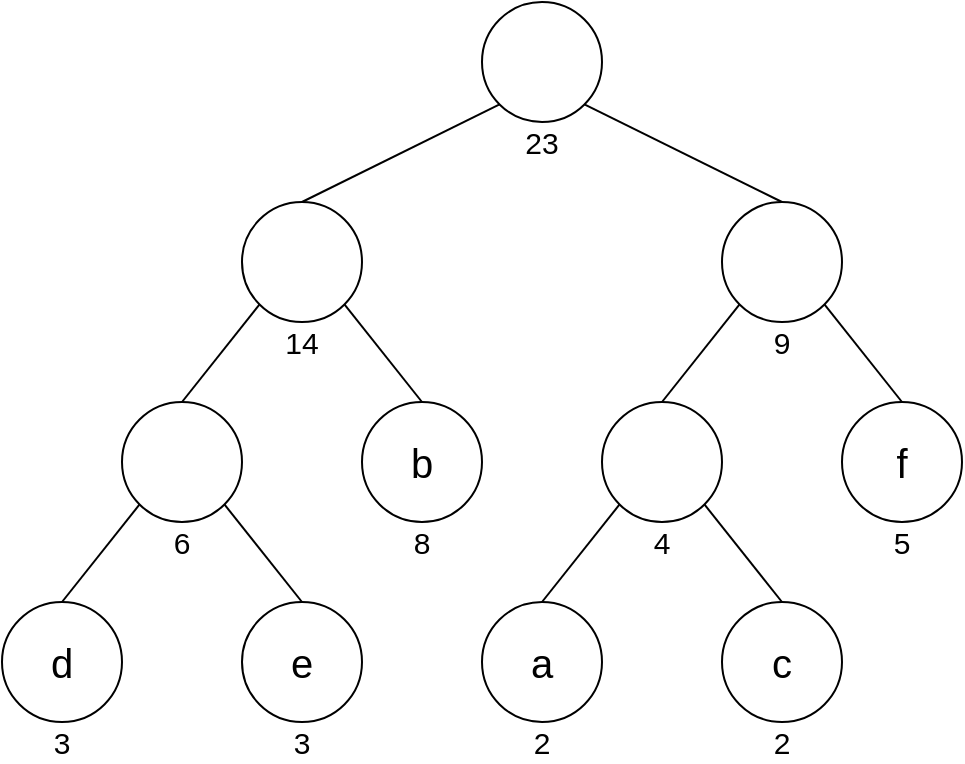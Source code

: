 <mxfile version="20.4.2" type="device"><diagram id="Y-uapxf91R-qB0D4k8d9" name="ページ1"><mxGraphModel dx="1017" dy="412" grid="1" gridSize="10" guides="1" tooltips="1" connect="1" arrows="1" fold="1" page="1" pageScale="1" pageWidth="1169" pageHeight="827" math="0" shadow="0"><root><mxCell id="0"/><mxCell id="1" parent="0"/><mxCell id="_e98vY_LKBtYL3cLuxC4-2" value="" style="ellipse;whiteSpace=wrap;html=1;aspect=fixed;" parent="1" vertex="1"><mxGeometry x="430" y="270" width="60" height="60" as="geometry"/></mxCell><mxCell id="_e98vY_LKBtYL3cLuxC4-5" value="&lt;font style=&quot;font-size: 20px;&quot;&gt;c&lt;/font&gt;" style="ellipse;whiteSpace=wrap;html=1;aspect=fixed;" parent="1" vertex="1"><mxGeometry x="490" y="370" width="60" height="60" as="geometry"/></mxCell><mxCell id="_e98vY_LKBtYL3cLuxC4-12" value="&lt;font style=&quot;font-size: 20px;&quot;&gt;a&lt;/font&gt;" style="ellipse;whiteSpace=wrap;html=1;aspect=fixed;" parent="1" vertex="1"><mxGeometry x="370" y="370" width="60" height="60" as="geometry"/></mxCell><mxCell id="_e98vY_LKBtYL3cLuxC4-16" value="" style="endArrow=none;html=1;rounded=0;fontSize=20;entryX=0.5;entryY=0;entryDx=0;entryDy=0;exitX=1;exitY=1;exitDx=0;exitDy=0;" parent="1" source="_e98vY_LKBtYL3cLuxC4-2" target="_e98vY_LKBtYL3cLuxC4-5" edge="1"><mxGeometry width="50" height="50" relative="1" as="geometry"><mxPoint x="460" y="340" as="sourcePoint"/><mxPoint x="360" y="260" as="targetPoint"/></mxGeometry></mxCell><mxCell id="_e98vY_LKBtYL3cLuxC4-17" value="" style="endArrow=none;html=1;rounded=0;fontSize=20;entryX=0.5;entryY=0;entryDx=0;entryDy=0;exitX=0;exitY=1;exitDx=0;exitDy=0;" parent="1" source="_e98vY_LKBtYL3cLuxC4-2" target="_e98vY_LKBtYL3cLuxC4-12" edge="1"><mxGeometry width="50" height="50" relative="1" as="geometry"><mxPoint x="470" y="340" as="sourcePoint"/><mxPoint x="530" y="380" as="targetPoint"/></mxGeometry></mxCell><mxCell id="BrB-BL9yGo8qm9u_orR--6" value="&lt;font style=&quot;font-size: 15px;&quot;&gt;4&lt;/font&gt;" style="text;html=1;strokeColor=none;fillColor=none;align=center;verticalAlign=middle;whiteSpace=wrap;rounded=0;fontSize=11;" parent="1" vertex="1"><mxGeometry x="440" y="330" width="40" height="20" as="geometry"/></mxCell><mxCell id="BrB-BL9yGo8qm9u_orR--13" value="&lt;font style=&quot;font-size: 15px;&quot;&gt;2&lt;/font&gt;" style="text;html=1;strokeColor=none;fillColor=none;align=center;verticalAlign=middle;whiteSpace=wrap;rounded=0;fontSize=11;" parent="1" vertex="1"><mxGeometry x="380" y="430" width="40" height="20" as="geometry"/></mxCell><mxCell id="BrB-BL9yGo8qm9u_orR--15" value="&lt;font style=&quot;font-size: 15px;&quot;&gt;2&lt;/font&gt;" style="text;html=1;strokeColor=none;fillColor=none;align=center;verticalAlign=middle;whiteSpace=wrap;rounded=0;fontSize=11;" parent="1" vertex="1"><mxGeometry x="500" y="430" width="40" height="20" as="geometry"/></mxCell><mxCell id="IGqGNUEVU1HaNOdeUPLt-1" value="" style="ellipse;whiteSpace=wrap;html=1;aspect=fixed;" parent="1" vertex="1"><mxGeometry x="190" y="270" width="60" height="60" as="geometry"/></mxCell><mxCell id="IGqGNUEVU1HaNOdeUPLt-2" value="&lt;font style=&quot;font-size: 20px;&quot;&gt;e&lt;/font&gt;" style="ellipse;whiteSpace=wrap;html=1;aspect=fixed;" parent="1" vertex="1"><mxGeometry x="250" y="370" width="60" height="60" as="geometry"/></mxCell><mxCell id="IGqGNUEVU1HaNOdeUPLt-3" value="&lt;font style=&quot;font-size: 20px;&quot;&gt;d&lt;/font&gt;" style="ellipse;whiteSpace=wrap;html=1;aspect=fixed;" parent="1" vertex="1"><mxGeometry x="130" y="370" width="60" height="60" as="geometry"/></mxCell><mxCell id="IGqGNUEVU1HaNOdeUPLt-4" value="" style="endArrow=none;html=1;rounded=0;fontSize=20;entryX=0.5;entryY=0;entryDx=0;entryDy=0;exitX=1;exitY=1;exitDx=0;exitDy=0;" parent="1" source="IGqGNUEVU1HaNOdeUPLt-1" target="IGqGNUEVU1HaNOdeUPLt-2" edge="1"><mxGeometry width="50" height="50" relative="1" as="geometry"><mxPoint x="220" y="340" as="sourcePoint"/><mxPoint x="120" y="260" as="targetPoint"/></mxGeometry></mxCell><mxCell id="IGqGNUEVU1HaNOdeUPLt-5" value="" style="endArrow=none;html=1;rounded=0;fontSize=20;entryX=0.5;entryY=0;entryDx=0;entryDy=0;exitX=0;exitY=1;exitDx=0;exitDy=0;" parent="1" source="IGqGNUEVU1HaNOdeUPLt-1" target="IGqGNUEVU1HaNOdeUPLt-3" edge="1"><mxGeometry width="50" height="50" relative="1" as="geometry"><mxPoint x="230" y="340" as="sourcePoint"/><mxPoint x="290" y="380" as="targetPoint"/></mxGeometry></mxCell><mxCell id="IGqGNUEVU1HaNOdeUPLt-6" value="&lt;font style=&quot;font-size: 15px;&quot;&gt;6&lt;/font&gt;" style="text;html=1;strokeColor=none;fillColor=none;align=center;verticalAlign=middle;whiteSpace=wrap;rounded=0;fontSize=11;" parent="1" vertex="1"><mxGeometry x="200" y="330" width="40" height="20" as="geometry"/></mxCell><mxCell id="IGqGNUEVU1HaNOdeUPLt-7" value="&lt;font style=&quot;font-size: 15px;&quot;&gt;3&lt;/font&gt;" style="text;html=1;strokeColor=none;fillColor=none;align=center;verticalAlign=middle;whiteSpace=wrap;rounded=0;fontSize=11;" parent="1" vertex="1"><mxGeometry x="140" y="430" width="40" height="20" as="geometry"/></mxCell><mxCell id="IGqGNUEVU1HaNOdeUPLt-8" value="&lt;font style=&quot;font-size: 15px;&quot;&gt;3&lt;/font&gt;" style="text;html=1;strokeColor=none;fillColor=none;align=center;verticalAlign=middle;whiteSpace=wrap;rounded=0;fontSize=11;" parent="1" vertex="1"><mxGeometry x="260" y="430" width="40" height="20" as="geometry"/></mxCell><mxCell id="KWVYbHAQy7LD2qGAbjSq-1" value="&lt;font style=&quot;font-size: 20px;&quot;&gt;b&lt;/font&gt;" style="ellipse;whiteSpace=wrap;html=1;aspect=fixed;" vertex="1" parent="1"><mxGeometry x="310" y="270" width="60" height="60" as="geometry"/></mxCell><mxCell id="KWVYbHAQy7LD2qGAbjSq-2" value="&lt;font style=&quot;font-size: 15px;&quot;&gt;8&lt;/font&gt;" style="text;html=1;strokeColor=none;fillColor=none;align=center;verticalAlign=middle;whiteSpace=wrap;rounded=0;fontSize=11;" vertex="1" parent="1"><mxGeometry x="320" y="330" width="40" height="20" as="geometry"/></mxCell><mxCell id="KWVYbHAQy7LD2qGAbjSq-3" value="" style="ellipse;whiteSpace=wrap;html=1;aspect=fixed;" vertex="1" parent="1"><mxGeometry x="250" y="170" width="60" height="60" as="geometry"/></mxCell><mxCell id="KWVYbHAQy7LD2qGAbjSq-4" value="&lt;font style=&quot;font-size: 15px;&quot;&gt;14&lt;/font&gt;" style="text;html=1;strokeColor=none;fillColor=none;align=center;verticalAlign=middle;whiteSpace=wrap;rounded=0;fontSize=11;" vertex="1" parent="1"><mxGeometry x="260" y="230" width="40" height="20" as="geometry"/></mxCell><mxCell id="KWVYbHAQy7LD2qGAbjSq-5" value="" style="endArrow=none;html=1;rounded=0;entryX=0;entryY=1;entryDx=0;entryDy=0;exitX=0.5;exitY=0;exitDx=0;exitDy=0;" edge="1" parent="1" source="IGqGNUEVU1HaNOdeUPLt-1" target="KWVYbHAQy7LD2qGAbjSq-3"><mxGeometry width="50" height="50" relative="1" as="geometry"><mxPoint x="170" y="265" as="sourcePoint"/><mxPoint x="220" y="215" as="targetPoint"/></mxGeometry></mxCell><mxCell id="KWVYbHAQy7LD2qGAbjSq-6" value="" style="endArrow=none;html=1;rounded=0;entryX=0.5;entryY=0;entryDx=0;entryDy=0;exitX=1;exitY=1;exitDx=0;exitDy=0;" edge="1" parent="1" source="KWVYbHAQy7LD2qGAbjSq-3" target="KWVYbHAQy7LD2qGAbjSq-1"><mxGeometry width="50" height="50" relative="1" as="geometry"><mxPoint x="230" y="280" as="sourcePoint"/><mxPoint x="268.787" y="231.213" as="targetPoint"/></mxGeometry></mxCell><mxCell id="KWVYbHAQy7LD2qGAbjSq-7" value="&lt;font style=&quot;font-size: 20px;&quot;&gt;f&lt;/font&gt;" style="ellipse;whiteSpace=wrap;html=1;aspect=fixed;" vertex="1" parent="1"><mxGeometry x="550" y="270" width="60" height="60" as="geometry"/></mxCell><mxCell id="KWVYbHAQy7LD2qGAbjSq-8" value="&lt;font style=&quot;font-size: 15px;&quot;&gt;5&lt;/font&gt;" style="text;html=1;strokeColor=none;fillColor=none;align=center;verticalAlign=middle;whiteSpace=wrap;rounded=0;fontSize=11;" vertex="1" parent="1"><mxGeometry x="560" y="330" width="40" height="20" as="geometry"/></mxCell><mxCell id="KWVYbHAQy7LD2qGAbjSq-9" value="" style="ellipse;whiteSpace=wrap;html=1;aspect=fixed;" vertex="1" parent="1"><mxGeometry x="490" y="170" width="60" height="60" as="geometry"/></mxCell><mxCell id="KWVYbHAQy7LD2qGAbjSq-10" value="&lt;font style=&quot;font-size: 15px;&quot;&gt;9&lt;/font&gt;" style="text;html=1;strokeColor=none;fillColor=none;align=center;verticalAlign=middle;whiteSpace=wrap;rounded=0;fontSize=11;" vertex="1" parent="1"><mxGeometry x="500" y="230" width="40" height="20" as="geometry"/></mxCell><mxCell id="KWVYbHAQy7LD2qGAbjSq-11" value="" style="endArrow=none;html=1;rounded=0;entryX=0;entryY=1;entryDx=0;entryDy=0;exitX=0.5;exitY=0;exitDx=0;exitDy=0;" edge="1" parent="1" target="KWVYbHAQy7LD2qGAbjSq-9"><mxGeometry width="50" height="50" relative="1" as="geometry"><mxPoint x="460" y="270" as="sourcePoint"/><mxPoint x="460" y="215" as="targetPoint"/></mxGeometry></mxCell><mxCell id="KWVYbHAQy7LD2qGAbjSq-12" value="" style="endArrow=none;html=1;rounded=0;entryX=0.5;entryY=0;entryDx=0;entryDy=0;exitX=1;exitY=1;exitDx=0;exitDy=0;" edge="1" parent="1" source="KWVYbHAQy7LD2qGAbjSq-9" target="KWVYbHAQy7LD2qGAbjSq-7"><mxGeometry width="50" height="50" relative="1" as="geometry"><mxPoint x="470" y="280" as="sourcePoint"/><mxPoint x="508.787" y="231.213" as="targetPoint"/></mxGeometry></mxCell><mxCell id="KWVYbHAQy7LD2qGAbjSq-14" value="" style="ellipse;whiteSpace=wrap;html=1;aspect=fixed;" vertex="1" parent="1"><mxGeometry x="370" y="70" width="60" height="60" as="geometry"/></mxCell><mxCell id="KWVYbHAQy7LD2qGAbjSq-15" value="&lt;font style=&quot;font-size: 15px;&quot;&gt;23&lt;/font&gt;" style="text;html=1;strokeColor=none;fillColor=none;align=center;verticalAlign=middle;whiteSpace=wrap;rounded=0;fontSize=11;" vertex="1" parent="1"><mxGeometry x="380" y="130" width="40" height="20" as="geometry"/></mxCell><mxCell id="KWVYbHAQy7LD2qGAbjSq-17" value="" style="endArrow=none;html=1;rounded=0;entryX=0;entryY=1;entryDx=0;entryDy=0;exitX=0.5;exitY=0;exitDx=0;exitDy=0;" edge="1" parent="1" source="KWVYbHAQy7LD2qGAbjSq-3" target="KWVYbHAQy7LD2qGAbjSq-14"><mxGeometry width="50" height="50" relative="1" as="geometry"><mxPoint x="390" y="230" as="sourcePoint"/><mxPoint x="440" y="180" as="targetPoint"/></mxGeometry></mxCell><mxCell id="KWVYbHAQy7LD2qGAbjSq-18" value="" style="endArrow=none;html=1;rounded=0;entryX=1;entryY=1;entryDx=0;entryDy=0;exitX=0.5;exitY=0;exitDx=0;exitDy=0;" edge="1" parent="1" source="KWVYbHAQy7LD2qGAbjSq-9" target="KWVYbHAQy7LD2qGAbjSq-14"><mxGeometry width="50" height="50" relative="1" as="geometry"><mxPoint x="290" y="180" as="sourcePoint"/><mxPoint x="388.787" y="131.213" as="targetPoint"/></mxGeometry></mxCell></root></mxGraphModel></diagram></mxfile>